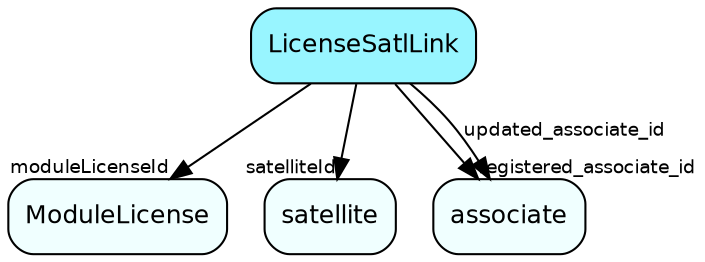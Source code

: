 digraph LicenseSatlLink  {
node [shape = box style="rounded, filled" fontname = "Helvetica" fontsize = "12" ]
edge [fontname = "Helvetica" fontsize = "9"]

LicenseSatlLink[fillcolor = "cadetblue1"]
ModuleLicense[fillcolor = "azure1"]
satellite[fillcolor = "azure1"]
associate[fillcolor = "azure1"]
LicenseSatlLink -> ModuleLicense [headlabel = "moduleLicenseId"]
LicenseSatlLink -> satellite [headlabel = "satelliteId"]
LicenseSatlLink -> associate [headlabel = "registered_associate_id"]
LicenseSatlLink -> associate [label = "updated_associate_id"]
}
